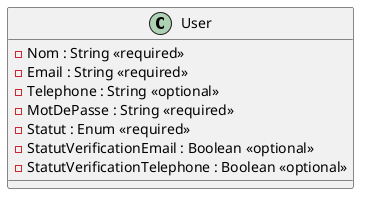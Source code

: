 @startuml User

class User {
    - Nom : String <<required>>
    - Email : String <<required>>
    - Telephone : String <<optional>>
    - MotDePasse : String <<required>>
    - Statut : Enum <<required>>
    - StatutVerificationEmail : Boolean <<optional>>
    - StatutVerificationTelephone : Boolean <<optional>>
}

@enduml